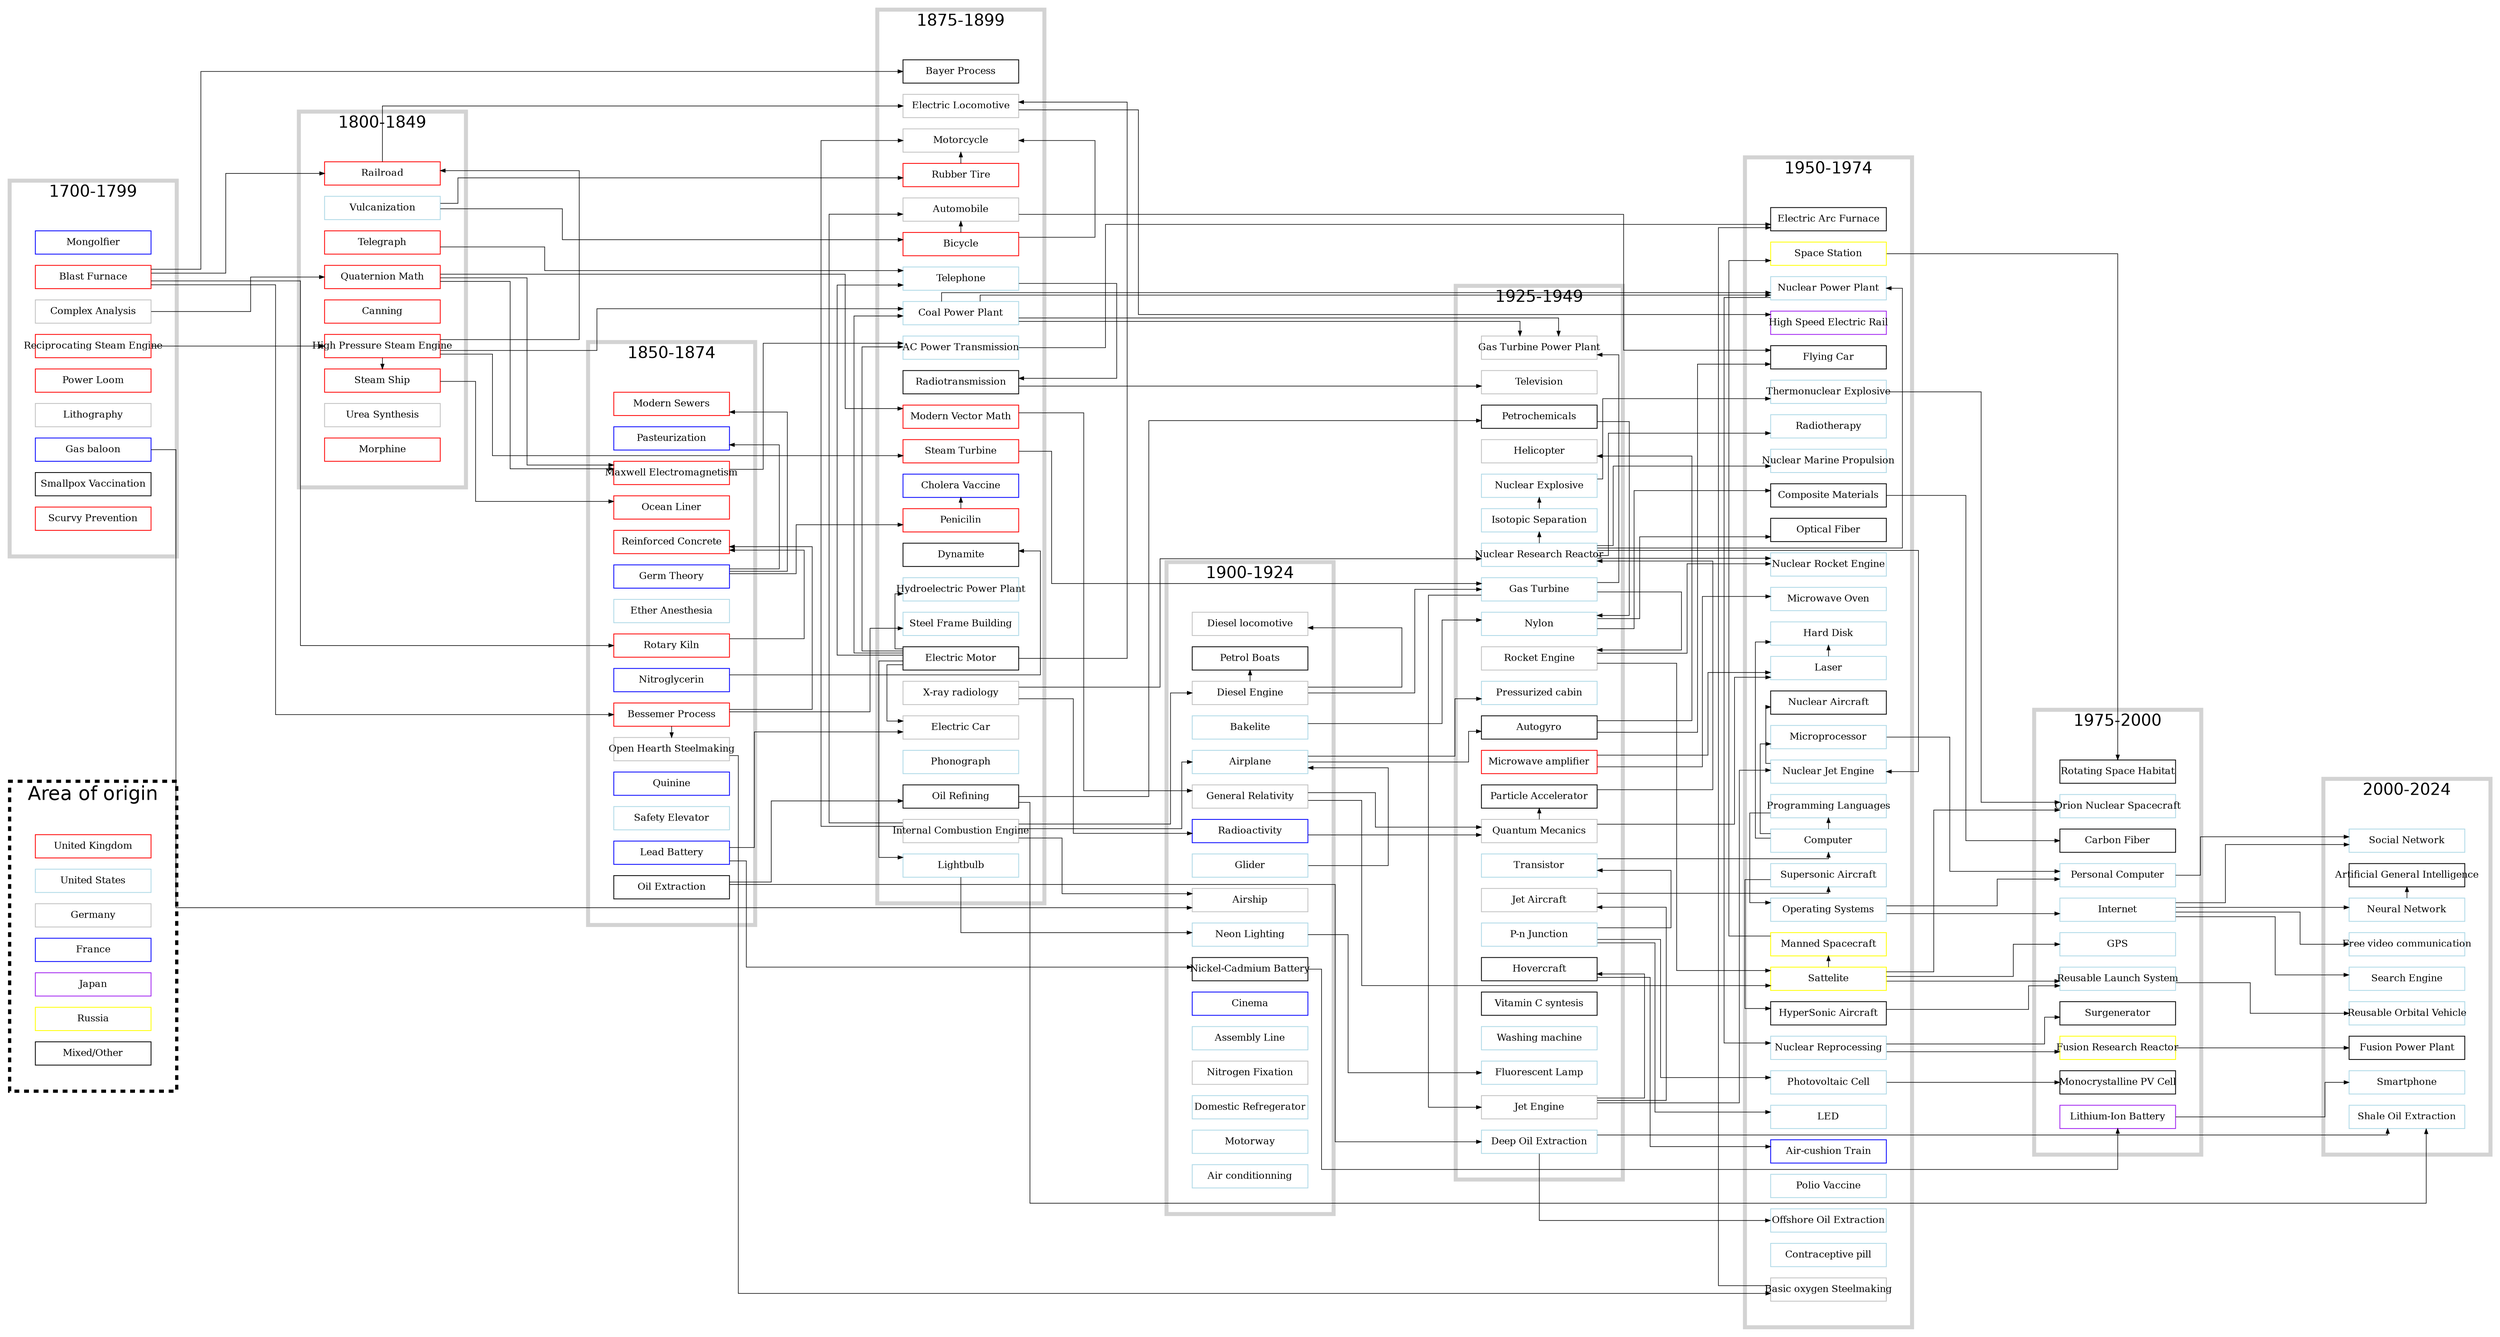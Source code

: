 digraph {
    splines=ortho;
    graph [rankdir=LR, fontname="Helvetica", nodesep=0.2, ranksep=3];    
    
    newrank=true; // rank without respect to cluster
    node [
        shape="box",
        fixedsize="true",
        width=2,
        height=0.4,
        color="black",
        fillcolor="white",
        style="filled,solid",
        fontsize=12
        ];
    edge [penwidth=0.75,arrowsize=0.6]

    subgraph cluster_legend {
        label="Area of origin";
        graph [rank="same", margin=32,style="dashed", penwidth=4, fontsize=24];

        "United Kingdom" [color="red"];
        "United States" [color="lightblue"];
        Germany [color="grey"];
        France [color="blue"];
        Japan [color="purple"];
        Russia [color="yellow"];
        "Mixed/Other" [color="black"];
    }
 
    subgraph cluster_0 {
        label="1700-1799";
        graph [rank="same", margin=32, penwidth=5, color=lightgray, fontsize=20];

        Mongolfier [color="blue"];
        "Gas baloon" [color="blue"];
        "Reciprocating Steam Engine" [color="red"];
        "Complex Analysis" [color="grey"];
        "Power Loom" [color="red"];
        "Lithography" [color="grey"];
        "Blast Furnace" [color="red"];
        "Smallpox Vaccination";
        "Scurvy Prevention" [color="red"];

    }

    "Reciprocating Steam Engine" -> "High Pressure Steam Engine";
    "Complex Analysis" -> "Quaternion Math";
    "Blast Furnace" -> "Railroad";
    
    subgraph cluster_1 {
        label="1800-1849";
        graph [rank="same", margin=32, penwidth=5, color=lightgray, fontsize=20];

        "High Pressure Steam Engine" [color="red"];
        "Steam Ship" [color="red"];
        Canning [color="red"];
        Railroad [color="red"];
        "Quaternion Math" [color="red"];
        "Vulcanization" [color="lightblue"];
        Telegraph [color="red"];
        "Urea Synthesis" [color="grey"];

        "High Pressure Steam Engine" -> "Railroad";
        "High Pressure Steam Engine" -> "Steam Ship";
        "Morphine" [color="red"];
    }

    "High Pressure Steam Engine" -> "Steam Turbine";
    "Quaternion Math" -> "Maxwell Electromagnetism";
    "Quaternion Math" -> "Modern Vector Math";
    "Quaternion Math" -> "Maxwell Electromagnetism";
    Telegraph -> "Telephone";
    "Steam Ship" -> "Ocean Liner";
    "Blast Furnace" -> "Rotary Kiln";
    "Blast Furnace" -> "Bessemer Process";
    "Railroad" -> "Electric Locomotive";
    "Vulcanization" -> "Rubber Tire";

    subgraph cluster_2 {
        label="1850-1874";
        graph [rank="same", margin=32, penwidth=5, color=lightgray, fontsize=20];

        "Maxwell Electromagnetism"  [color="red"];
        "Ether Anesthesia" [color="lightblue"];
        "Bessemer Process"  [color="red"];
        "Rotary Kiln" [color="red"];
        "Nitroglycerin" [color="blue"];
        "Germ Theory" [color="blue"];
        "Quinine" [color="blue"];
        "Safety Elevator"  [color="lightblue"];
        "Ocean Liner" [color="red"];
        "Pasteurization" [color="blue"];
        "Modern Sewers"  [color="red"];
        "Open Hearth Steelmaking" [color="grey"];
        "Oil Extraction";

        "Rotary Kiln" -> "Reinforced Concrete";
        "Reinforced Concrete" [color="red"];
        "Bessemer Process" -> "Reinforced Concrete";
        "Bessemer Process" -> "Open Hearth Steelmaking";
        "Germ Theory" -> "Modern Sewers";
        "Germ Theory" -> "Pasteurization";
        "Lead Battery" [color="blue"];
    }

    "Blast Furnace" -> "Bayer Process";
    "Nitroglycerin" -> "Dynamite";
    "High Pressure Steam Engine" -> "Coal Power Plant";
    "Germ Theory" -> Penicilin;
    "Electric Motor" -> "Coal Power Plant";
    "Electric Motor" -> "Hydroelectric Power Plant";
    "Electric Motor" -> "AC Power Transmission";
    "Electric Motor" -> "Electric Locomotive";

    "Electric Motor" -> "Lightbulb";
    "Bessemer Process" -> "Steel Frame Building";
    "Maxwell Electromagnetism" -> "AC Power Transmission";
    "Vulcanization" -> Bicycle;

    "Lead Battery" -> "Electric Car";
    "Lead Battery" -> "Nickel-Cadmium Battery";

    subgraph cluster_3 {
        label="1875-1899";
        graph [rank="same", margin=32, penwidth=5, color=lightgray, fontsize=20];

        "Rubber Tire" [color="red"];
        "Steam Turbine" [color="red"];
        "Steel Frame Building" [color="lightblue"];
        Penicilin [color="red"];
        "Dynamite";
        "Modern Vector Math" [color="red"];
        "Phonograph" [color="lightblue"];
        "Penicilin" -> "Cholera Vaccine";
        "Cholera Vaccine" [color="blue"];
        "Coal Power Plant" [color="lightblue"];
        "Telephone" [color="lightblue"];
        "Bayer Process";
        "Automobile" [color="grey"];
        Bicycle [color="red"];
        Bicycle -> "Motorcycle";
        "Rubber Tire" -> "Motorcycle";
        "Motorcycle" [color="grey"];
        "Electric Car" [color="grey"];
        "Internal Combustion Engine" [color="grey"];
        "Hydroelectric Power Plant" [color="lightblue"];
        "AC Power Transmission" [color="lightblue"];
        "Lightbulb" [color="lightblue"];
        "Steam Turbine" [color="red"];
        "X-ray radiology" [color="grey"];
        
        "Internal Combustion Engine" -> "Automobile";
        "Internal Combustion Engine" -> "Motorcycle";
        Telephone -> "Radiotransmission";
        Bicycle -> "Automobile";
        "Radiotransmission";
        "Electric Motor" -> "Electric Car";
        "Electric Motor" -> "Telephone";
        "Electric Locomotive" [color="grey"];
        "Oil Extraction" -> "Oil Refining";
    }
    "Radiotransmission" -> Television;
    "Automobile" -> "Flying Car";
    "Coal Power Plant" -> "Nuclear Power Plant";
    "Coal Power Plant" -> "Gas Turbine Power Plant";

    "Internal Combustion Engine" -> "Airplane";
    "Internal Combustion Engine" -> "Diesel Engine";
    "Steam Turbine" -> "Gas Turbine";
    "Nickel-Cadmium Battery" -> "Lithium-Ion Battery";
    "Internal Combustion Engine" -> Airship;
    "Gas baloon" -> Airship;
    "Modern Vector Math" -> "General Relativity";

    "X-ray radiology" -> "Radioactivity";
    "Lightbulb" -> "Neon Lighting";

    subgraph cluster_4 {
        label="1900-1924";
        graph [rank="same", margin=32, penwidth=5, color=lightgray, fontsize=20];

        "Bakelite" [color="lightblue"];
        "Glider" [color="lightblue"];
        "Airplane" [color="lightblue"];
        "Radioactivity" [color="blue"];
        "Cinema" [color="blue"];
        "Assembly Line" [color="lightblue"];
        "General Relativity" [color="grey"];
        Airship [color="grey"];
        "Diesel Engine" [color="grey"];
        "Diesel locomotive" [color="grey"];
        "Nitrogen Fixation" [color="grey"];
        "Domestic Refregerator" [color="lightblue"];
        "Motorway" [color="lightblue"];
        "Neon Lighting" [color="lightblue"];
        "Nickel-Cadmium Battery";
        "Air conditionning" [color="lightblue"];

        "Glider" -> "Airplane";
        "Diesel Engine" -> "Petrol Boats";
        "Diesel Engine" -> "Diesel locomotive";
    }

    "Radioactivity" -> "Quantum Mecanics";
    "Diesel Engine" -> "Gas Turbine";
    "X-ray radiology" -> "Nuclear Research Reactor";
    "Airplane" -> "Autogyro";
    Airplane -> "Pressurized cabin";
    "Oil Extraction" -> "Deep Oil Extraction";
    "Oil Refining" -> "Petrochemicals";
    "Neon Lighting" -> "Fluorescent Lamp";
    "Gas Turbine" -> "Gas Turbine Power Plant";
    "Coal Power Plant" -> "Gas Turbine Power Plant";
    "Bakelite" -> "Nylon";
    
    subgraph cluster_5 {
        label="1925-1949";
        graph [rank="same", margin=32, penwidth=5, color=lightgray, fontsize=20];

        "Fluorescent Lamp" [color="lightblue"];
        "Vitamin C syntesis";
        "Washing machine" [color="lightblue"];
        "Pressurized cabin" [color="lightblue"];
        "Deep Oil Extraction" [color="lightblue"];
        "Helicopter" [color="grey"];
        "Gas Turbine Power Plant" [color="grey"];
        "Gas Turbine" [color="lightblue"];
        "Jet Engine" [color="grey"];
        "Quantum Mecanics" [color="grey"];
        "P-n Junction" [color="lightblue"];
        "Jet Aircraft" [color="grey"];
        "Nuclear Explosive" [color="lightblue"];
        "Nuclear Research Reactor" [color="lightblue"];
        "Rocket Engine" [color="grey"];
        "Transistor" [color="lightblue"];
        "Microwave amplifier" [color="red"];
        "Nylon" [color="lightblue"];
        "Isotopic Separation" [color="lightblue"];
        Television [color="grey"];

        "Nuclear Research Reactor" -> "Isotopic Separation";
        "Isotopic Separation" -> "Nuclear Explosive";
        "Jet Engine" -> "Hovercraft";
        "Jet Engine" -> "Jet Aircraft";
        "Gas Turbine" -> "Jet Engine";
        "Gas Turbine" -> "Rocket Engine";
        "Particle Accelerator" -> "Nuclear Research Reactor";
        "Quantum Mecanics" -> "Particle Accelerator";
        "Petrochemicals" -> "Nylon";
         "P-n Junction" -> "Transistor";
        "General Relativity" -> "Quantum Mecanics";
        "Autogyro" -> "Helicopter";
    }
    "Autogyro" -> "Flying Car";


    "Nuclear Research Reactor" -> "Nuclear Power Plant";
    "Nuclear Research Reactor" -> "Nuclear Marine Propulsion";
    "Nuclear Research Reactor" -> "Nuclear Rocket Engine";
    "Nuclear Research Reactor" -> "Nuclear Jet Engine";
    "Nuclear Research Reactor" -> "Radiotherapy";
    "P-n Junction" -> "LED";
    "P-n Junction" -> "Photovoltaic Cell";
    Transistor -> "Computer";
    "Jet Aircraft" -> "Supersonic Aircraft";
    "Jet Engine" -> "Nuclear Jet Engine";
    "Rocket Engine" -> "Sattelite";
    "Rocket Engine" -> "Nuclear Rocket Engine";
    "Hovercraft" -> "Air-cushion Train";
    "Electric Locomotive" -> "High Speed Electric Rail";
    "Microwave amplifier" -> "Laser";
    "Nylon" -> "Composite Materials";
    "Open Hearth Steelmaking" -> "Basic oxygen Steelmaking";
    "Nylon" -> "Optical Fiber";
    "Microwave amplifier" -> "Microwave Oven";
    "Coal Power Plant" -> "Nuclear Power Plant";
    
    "AC Power Transmission" -> "Electric Arc Furnace";
    "Quantum Mecanics" -> "Laser";
    "General Relativity" -> "Sattelite";

    subgraph cluster_6 {
        label="1950-1974";
        graph [rank="same", margin=32, penwidth=5, color=lightgray, fontsize=20];

        "Flying Car";

        "Composite Materials";
        "Basic oxygen Steelmaking" [color="grey"];
        "Polio Vaccine" [color="lightblue"];
        "Offshore Oil Extraction" [color="lightblue"];
        "Computer" [color="lightblue"];
        "Microprocessor" [color="lightblue"];
        "Programming Languages" [color="lightblue"];
        "Hard Disk" [color="lightblue"];
        "Laser" [color="lightblue"];
        "Operating Systems" [color="lightblue"];
        "Supersonic Aircraft" [color="lightblue"];
        "Air-cushion Train" [color="blue"];
        "High Speed Electric Rail" [color="purple"];
        "Sattelite" [color="yellow"];
        "Nuclear Rocket Engine" [color="lightblue"];
        "Nuclear Power Plant" [color="lightblue"];
        "Nuclear Jet Engine" [color="lightblue"];
        "Nuclear Marine Propulsion" [color="lightblue"];
        "Manned Spacecraft" [color="yellow"];
        "Space Station" [color="yellow"];
        "Sattelite" [color="yellow"];
        "Contraceptive pill" [color="lightblue"];
        "Optical Fiber";
        "LED" [color="lightblue"];
        "Microwave Oven" [color="lightblue"];
        "Radiotherapy" [color="lightblue"];
        "Nuclear Reprocessing" [color="lightblue"];
        "Thermonuclear Explosive" [color="lightblue"];
        "Photovoltaic Cell" [color="lightblue"];

        "Computer" -> "Programming Languages";
        "Nuclear Explosive" -> "Thermonuclear Explosive";
        "Nuclear Power Plant" -> "Nuclear Reprocessing";
        "Manned Spacecraft" -> "Space Station";
        "Sattelite" -> "Manned Spacecraft";
        "Nuclear Jet Engine" -> "Nuclear Aircraft";
        "Supersonic Aircraft" -> "HyperSonic Aircraft";
        "Programming Languages" -> "Operating Systems";
        "Computer" -> "Hard Disk";
        "Laser" -> "Hard Disk";
        "Computer" -> "Microprocessor";
        "Deep Oil Extraction" -> "Offshore Oil Extraction";
        "Basic oxygen Steelmaking" -> "Electric Arc Furnace";
    }

    "Composite Materials" -> "Carbon Fiber";
    "Photovoltaic Cell" -> "Monocrystalline PV Cell";
    "Sattelite" -> "GPS";
    "Sattelite" -> "Orion Nuclear Spacecraft";
    "Sattelite" -> "Reusable Launch System";
    "Space Station" -> "Rotating Space Habitat";
    "HyperSonic Aircraft" -> "Reusable Launch System";
    "Thermonuclear Explosive" -> "Orion Nuclear Spacecraft";
    "Nuclear Reprocessing" -> "Fusion Research Reactor";
    "Nuclear Reprocessing" -> "Surgenerator";
    "Operating Systems" -> "Personal Computer";
    "Microprocessor" -> "Personal Computer";
    "Operating Systems" -> "Internet";

    subgraph cluster_7 {
        label="1975-2000";
        graph [rank="same", margin=32, penwidth=5, color=lightgray, fontsize=20];

        "Monocrystalline PV Cell";
        "Carbon Fiber";
        "Reusable Launch System" [color="lightblue"];
        "Internet" [color="lightblue"];
        "Personal Computer" [color="lightblue"];
        "GPS" [color="lightblue"];
        "Orion Nuclear Spacecraft";
        "Rotating Space Habitat";
        "Surgenerator";
        "Orion Nuclear Spacecraft" [color="lightblue"];
        "Fusion Research Reactor" [color="yellow"];
        "Lithium-Ion Battery" [color="purple"];
    }

    

    "Lithium-Ion Battery" -> "Smartphone";
    "Reusable Launch System" -> "Reusable Orbital Vehicle";
    "Fusion Research Reactor" -> "Fusion Power Plant";
    "Internet" -> "Free video communication";
    "Internet" -> "Search Engine";
    "Oil Refining" -> "Shale Oil Extraction";
    "Deep Oil Extraction" -> "Shale Oil Extraction";

    subgraph cluster_8 {
        label="2000-2024";
        graph [rank="same", margin=32, penwidth=5, color=lightgray, fontsize=20];

        "Shale Oil Extraction" [color="lightblue"];
        "Smartphone" [color="lightblue"];
        "Free video communication" [color="lightblue"];
        "Search Engine" [color="lightblue"];
        Internet -> "Social Network";
        "Social Network" [color="lightblue"];
        "Personal Computer" -> "Social Network";
        Internet -> "Neural Network";
        "Neural Network" [color="lightblue"];
        "Neural Network" -> "Artificial General Intelligence";
        "Reusable Orbital Vehicle" [color="lightblue"];
        "Fusion Power Plant";
    }
}